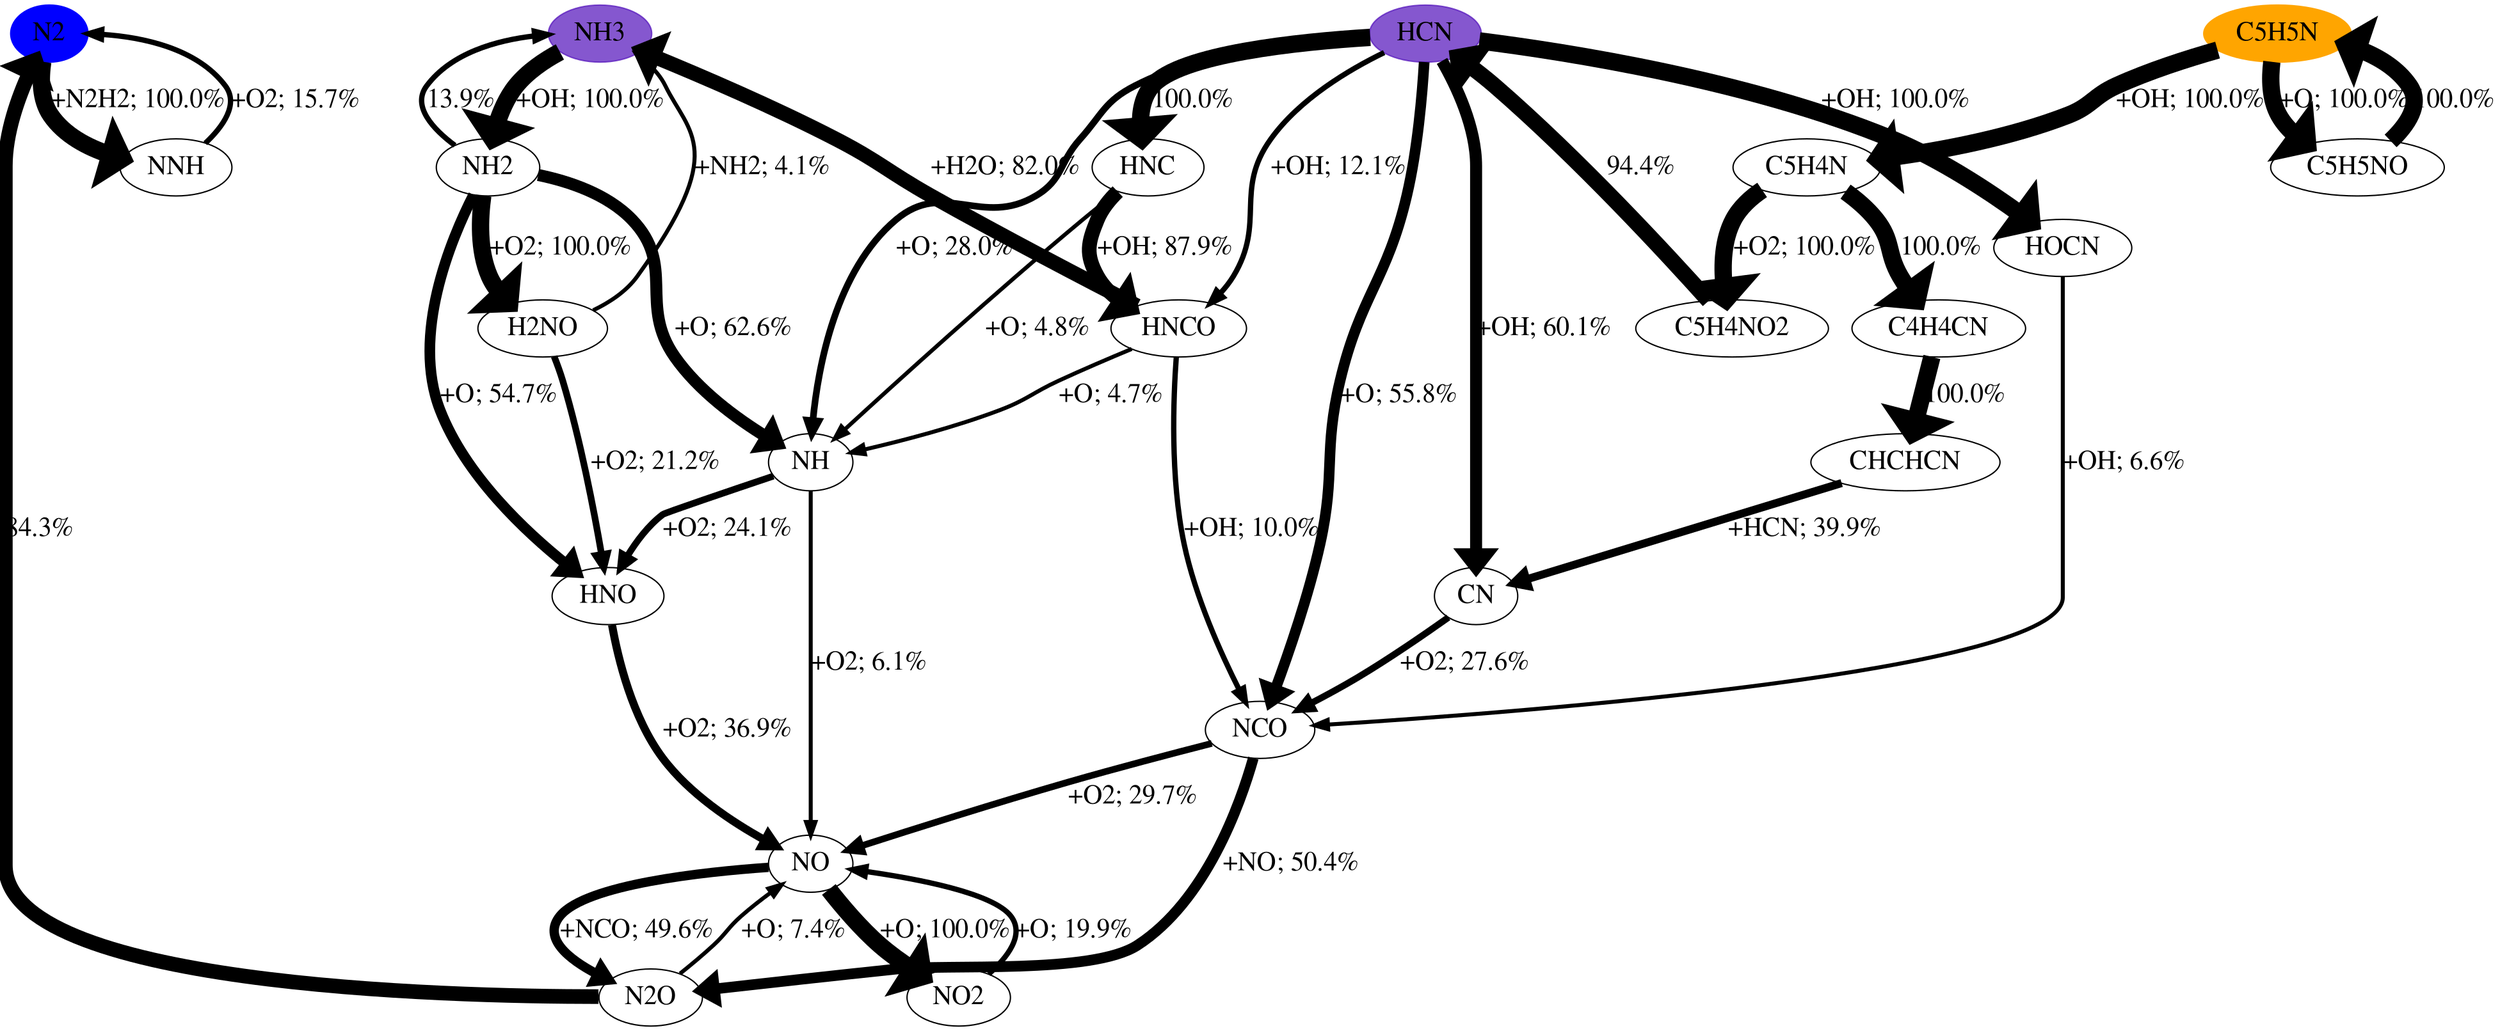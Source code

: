 digraph {
    graph [b="0,0,1558,558", rankdir=TB, center=true];
	NO -> N2O [label="+NCO; 49.6%" fontcolor=black fontname=Times fontsize=20 penwidth=7]
	NO -> NO2 [label="+O; 100.0%" fontcolor=black fontname=Times fontsize=20 penwidth=13]
	NO2 -> NO [label="+O; 19.9%" fontcolor=black fontname=Times fontsize=20 penwidth=4]
	NH3 -> NH2 [label="+OH; 100.0%" fontcolor=black fontname=Times fontsize=20 penwidth=13]
	N2 -> NNH [label="+N2H2; 100.0%" fontcolor=black fontname=Times fontsize=20 penwidth=13]
	HCN -> NH [label="+O; 28.0%" fontcolor=black fontname=Times fontsize=20 penwidth=5]
	HCN -> HNC [label="100.0%" fontcolor=black fontname=Times fontsize=20 penwidth=13]
	HCN -> CN [label="+OH; 60.1%" fontcolor=black fontname=Times fontsize=20 penwidth=9]
	HCN -> HNCO [label="+OH; 12.1%" fontcolor=black fontname=Times fontsize=20 penwidth=4]
	HCN -> NCO [label="+O; 55.8%" fontcolor=black fontname=Times fontsize=20 penwidth=8]
	HCN -> HOCN [label="+OH; 100.0%" fontcolor=black fontname=Times fontsize=20 penwidth=13]
	N2O -> N2 [label="84.3%" fontcolor=black fontname=Times fontsize=20 penwidth=11]
	N2O -> NO [label="+O; 7.4%" fontcolor=black fontname=Times fontsize=20 penwidth=3]
	C5H5N -> C5H4N [label="+OH; 100.0%" fontcolor=black fontname=Times fontsize=20 penwidth=13]
	C5H5N -> C5H5NO [label="+O; 100.0%" fontcolor=black fontname=Times fontsize=20 penwidth=13]
	NH2 -> NH [label="+O; 62.6%" fontcolor=black fontname=Times fontsize=20 penwidth=9]
	NH2 -> HNO [label="+O; 54.7%" fontcolor=black fontname=Times fontsize=20 penwidth=8]
	NH2 -> H2NO [label="+O2; 100.0%" fontcolor=black fontname=Times fontsize=20 penwidth=13]
	NH2 -> NH3 [label="13.9%" fontcolor=black fontname=Times fontsize=20 penwidth=4]
	NNH -> N2 [label="+O2; 15.7%" fontcolor=black fontname=Times fontsize=20 penwidth=4]
	NH -> HNO [label="+O2; 24.1%" fontcolor=black fontname=Times fontsize=20 penwidth=5]
	NH -> NO [label="+O2; 6.1%" fontcolor=black fontname=Times fontsize=20 penwidth=3]
	HNC -> NH [label="+O; 4.8%" fontcolor=black fontname=Times fontsize=20 penwidth=3]
	HNC -> HNCO [label="+OH; 87.9%" fontcolor=black fontname=Times fontsize=20 penwidth=11]
	CN -> NCO [label="+O2; 27.6%" fontcolor=black fontname=Times fontsize=20 penwidth=5]
	HNCO -> NH [label="+O; 4.7%" fontcolor=black fontname=Times fontsize=20 penwidth=3]
	HNCO -> NH3 [label="+H2O; 82.0%" fontcolor=black fontname=Times fontsize=20 penwidth=11]
	HNCO -> NCO [label="+OH; 10.0%" fontcolor=black fontname=Times fontsize=20 penwidth=4]
	NCO -> N2O [label="+NO; 50.4%" fontcolor=black fontname=Times fontsize=20 penwidth=8]
	NCO -> NO [label="+O2; 29.7%" fontcolor=black fontname=Times fontsize=20 penwidth=5]
	HOCN -> NCO [label="+OH; 6.6%" fontcolor=black fontname=Times fontsize=20 penwidth=3]
	C5H4N -> C5H4NO2 [label="+O2; 100.0%" fontcolor=black fontname=Times fontsize=20 penwidth=13]
	C5H4N -> C4H4CN [label="100.0%" fontcolor=black fontname=Times fontsize=20 penwidth=13]
	C5H5NO -> C5H5N [label="100.0%" fontcolor=black fontname=Times fontsize=20 penwidth=13]
	HNO -> NO [label="+O2; 36.9%" fontcolor=black fontname=Times fontsize=20 penwidth=6]
	H2NO -> HNO [label="+O2; 21.2%" fontcolor=black fontname=Times fontsize=20 penwidth=5]
	H2NO -> NH3 [label="+NH2; 4.1%" fontcolor=black fontname=Times fontsize=20 penwidth=3]
	C5H4NO2 -> HCN [label="94.4%" fontcolor=black fontname=Times fontsize=20 penwidth=12]
	C4H4CN -> CHCHCN [label="100.0%" fontcolor=black fontname=Times fontsize=20 penwidth=13]
	CHCHCN -> CN [label="+HCN; 39.9%" fontcolor=black fontname=Times fontsize=20 penwidth=6]
	NO [fontname=Times fontsize=20]
	NO2 [fontname=Times fontsize=20]
	NH3 [fontname=Times fontsize=20]
	N2 [fontname=Times fontsize=20]
	HCN [fontname=Times fontsize=20]
	N2O [fontname=Times fontsize=20]
	C5H5N [fontname=Times fontsize=20]
	NH2 [fontname=Times fontsize=20]
	NNH [fontname=Times fontsize=20]
	NH [fontname=Times fontsize=20]
	HNC [fontname=Times fontsize=20]
	CN [fontname=Times fontsize=20]
	HNCO [fontname=Times fontsize=20]
	NCO [fontname=Times fontsize=20]
	HOCN [fontname=Times fontsize=20]
	C5H4N [fontname=Times fontsize=20]
	C5H5NO [fontname=Times fontsize=20]
	HNO [fontname=Times fontsize=20]
	H2NO [fontname=Times fontsize=20]
	C5H4NO2 [fontname=Times fontsize=20]
	C4H4CN [fontname=Times fontsize=20]
	CHCHCN [fontname=Times fontsize=20]
	HCN [color="#500dbab1" fillcolor="#500dbab1" style=filled]
	NH3 [color="#500dbab1" fillcolor="#500dbab1" style=filled]
	C5H5N [color=orange fillcolor=orange style=filled]
	N2 [color=blue fillcolor=blue style=filled]

    {rank="source"; C5H5N,NH3,HCN,N2}
}